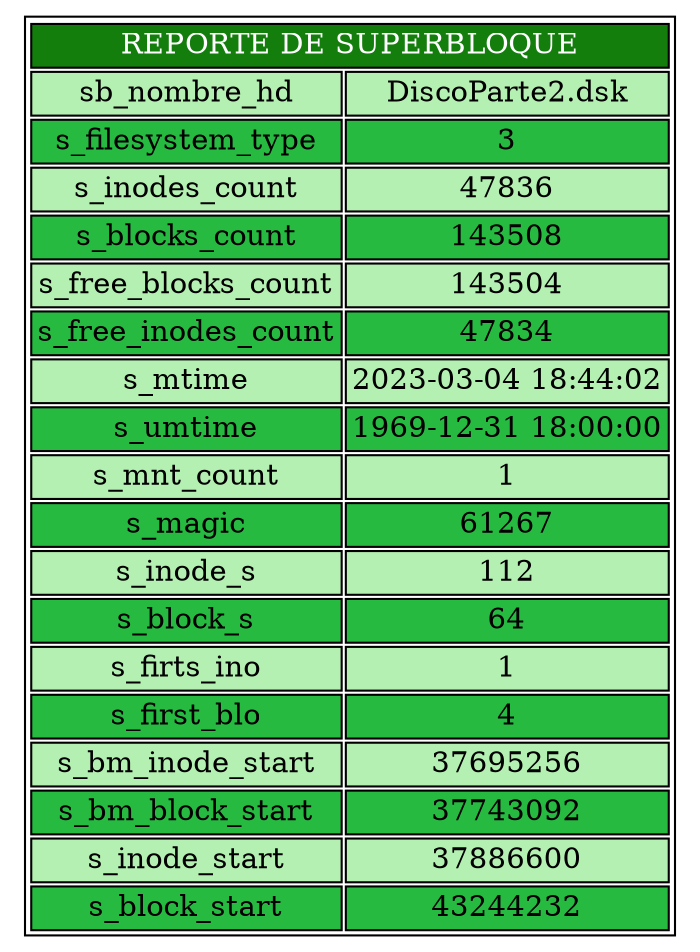 digraph G {
node[shape=none]
start[label=<<table><tr><td colspan="2" bgcolor="#147e0d"><font color="white">REPORTE DE SUPERBLOQUE</font></td></tr><tr><td bgcolor="#b4f0b1">sb_nombre_hd</td><td bgcolor="#b4f0b1">DiscoParte2.dsk</td>)</tr><tr><td bgcolor="#27ba40">s_filesystem_type</td><td bgcolor="#27ba40">3</td>)</tr><tr><td bgcolor="#b4f0b1">s_inodes_count</td><td bgcolor="#b4f0b1">47836</td>)</tr><tr><td bgcolor="#27ba40">s_blocks_count</td><td bgcolor="#27ba40">143508</td>)</tr><tr><td bgcolor="#b4f0b1">s_free_blocks_count</td><td bgcolor="#b4f0b1">143504</td>)</tr><tr><td bgcolor="#27ba40">s_free_inodes_count</td><td bgcolor="#27ba40">47834</td>)</tr><tr><td bgcolor="#b4f0b1">s_mtime</td><td bgcolor="#b4f0b1">2023-03-04 18:44:02</td>)</tr><tr><td bgcolor="#27ba40">s_umtime</td><td bgcolor="#27ba40">1969-12-31 18:00:00</td>)</tr><tr><td bgcolor="#b4f0b1">s_mnt_count</td><td bgcolor="#b4f0b1">1</td>)</tr><tr><td bgcolor="#27ba40">s_magic</td><td bgcolor="#27ba40">61267</td>)</tr><tr><td bgcolor="#b4f0b1">s_inode_s</td><td bgcolor="#b4f0b1">112</td>)</tr><tr><td bgcolor="#27ba40">s_block_s</td><td bgcolor="#27ba40">64</td>)</tr><tr><td bgcolor="#b4f0b1">s_firts_ino</td><td bgcolor="#b4f0b1">1</td>)</tr><tr><td bgcolor="#27ba40">s_first_blo</td><td bgcolor="#27ba40">4</td>)</tr><tr><td bgcolor="#b4f0b1">s_bm_inode_start</td><td bgcolor="#b4f0b1">37695256</td>)</tr><tr><td bgcolor="#27ba40">s_bm_block_start</td><td bgcolor="#27ba40">37743092</td>)</tr><tr><td bgcolor="#b4f0b1">s_inode_start</td><td bgcolor="#b4f0b1">37886600</td>)</tr><tr><td bgcolor="#27ba40">s_block_start</td><td bgcolor="#27ba40">43244232</td>)</tr></table>>];
}